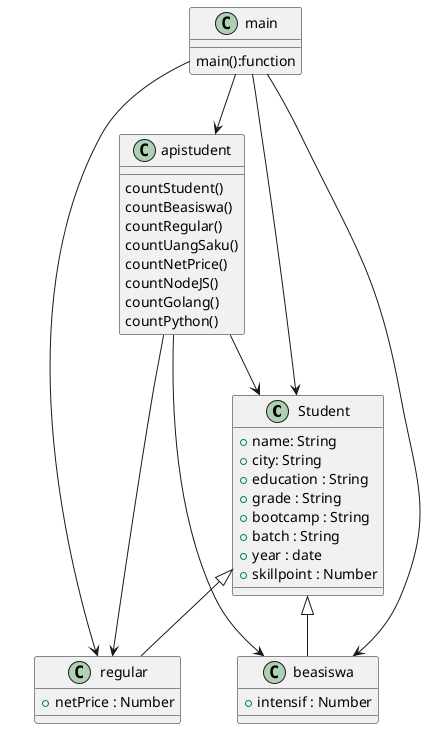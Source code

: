 @startuml classdiagram-student

class Student{
    +name: String
    +city: String
    +education : String
    +grade : String
    +bootcamp : String
    +batch : String
    +year : date
    +skillpoint : Number 
}

class regular extends Student{
    +netPrice : Number
}

class beasiswa extends Student{
    +intensif : Number
}

class apistudent{
    countStudent()
    countBeasiswa()
    countRegular()
    countUangSaku()
    countNetPrice()
    countNodeJS()
    countGolang()
    countPython()
}

class main {
    ' inputStudent()
    ' showStudent()
    ' showBeasiswa()
    ' showUangSaku()
    ' showNetPrice()
    ' showNodeJS()
    ' showGolang()
    ' showPython()

    main():function
}

apistudent --> Student
apistudent --> regular
apistudent --> beasiswa
main --> Student
main --> apistudent
main --> beasiswa
main --> regular
@enduml